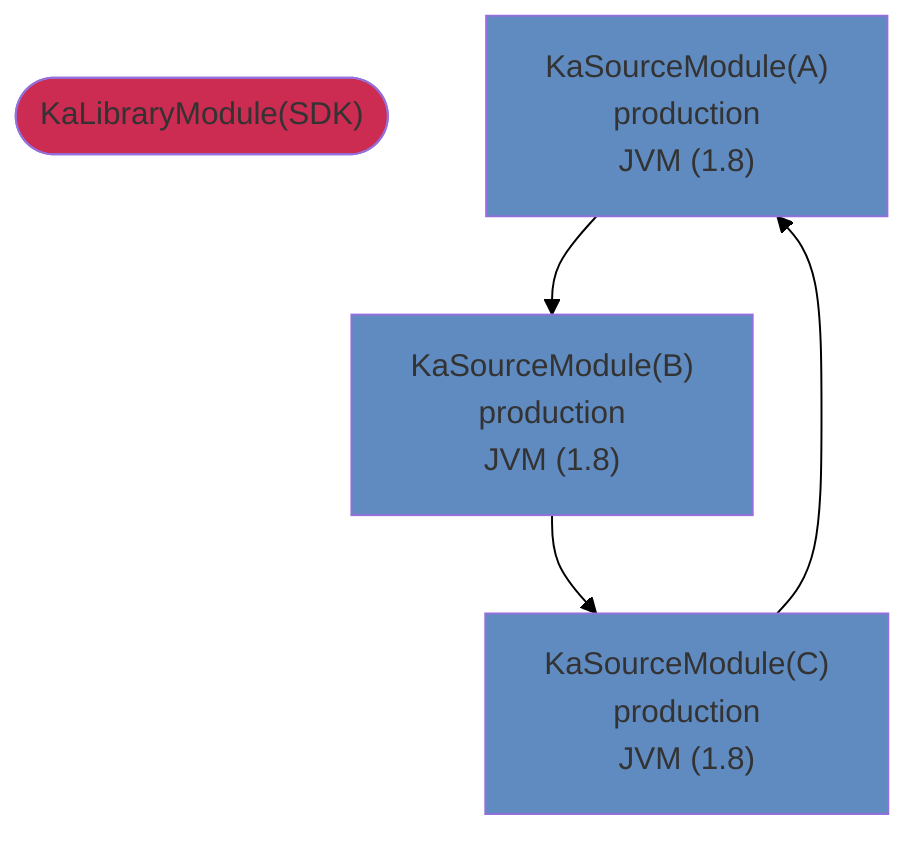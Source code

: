 graph TD
  KaLibraryModule_0(["KaLibraryModule(SDK)"])
  KaSourceModule_1["KaSourceModule(A)<br />production<br />JVM (1.8)"]
  KaSourceModule_2["KaSourceModule(B)<br />production<br />JVM (1.8)"]
  KaSourceModule_3["KaSourceModule(C)<br />production<br />JVM (1.8)"]
  style KaLibraryModule_0 fill:#CC2B52
  style KaSourceModule_1 fill:#608BC1
  style KaSourceModule_2 fill:#608BC1
  style KaSourceModule_3 fill:#608BC1
  KaSourceModule_1 --> KaSourceModule_2
  KaSourceModule_2 --> KaSourceModule_3
  KaSourceModule_3 --> KaSourceModule_1
  linkStyle 0 stroke:black
  linkStyle 1 stroke:black
  linkStyle 2 stroke:black